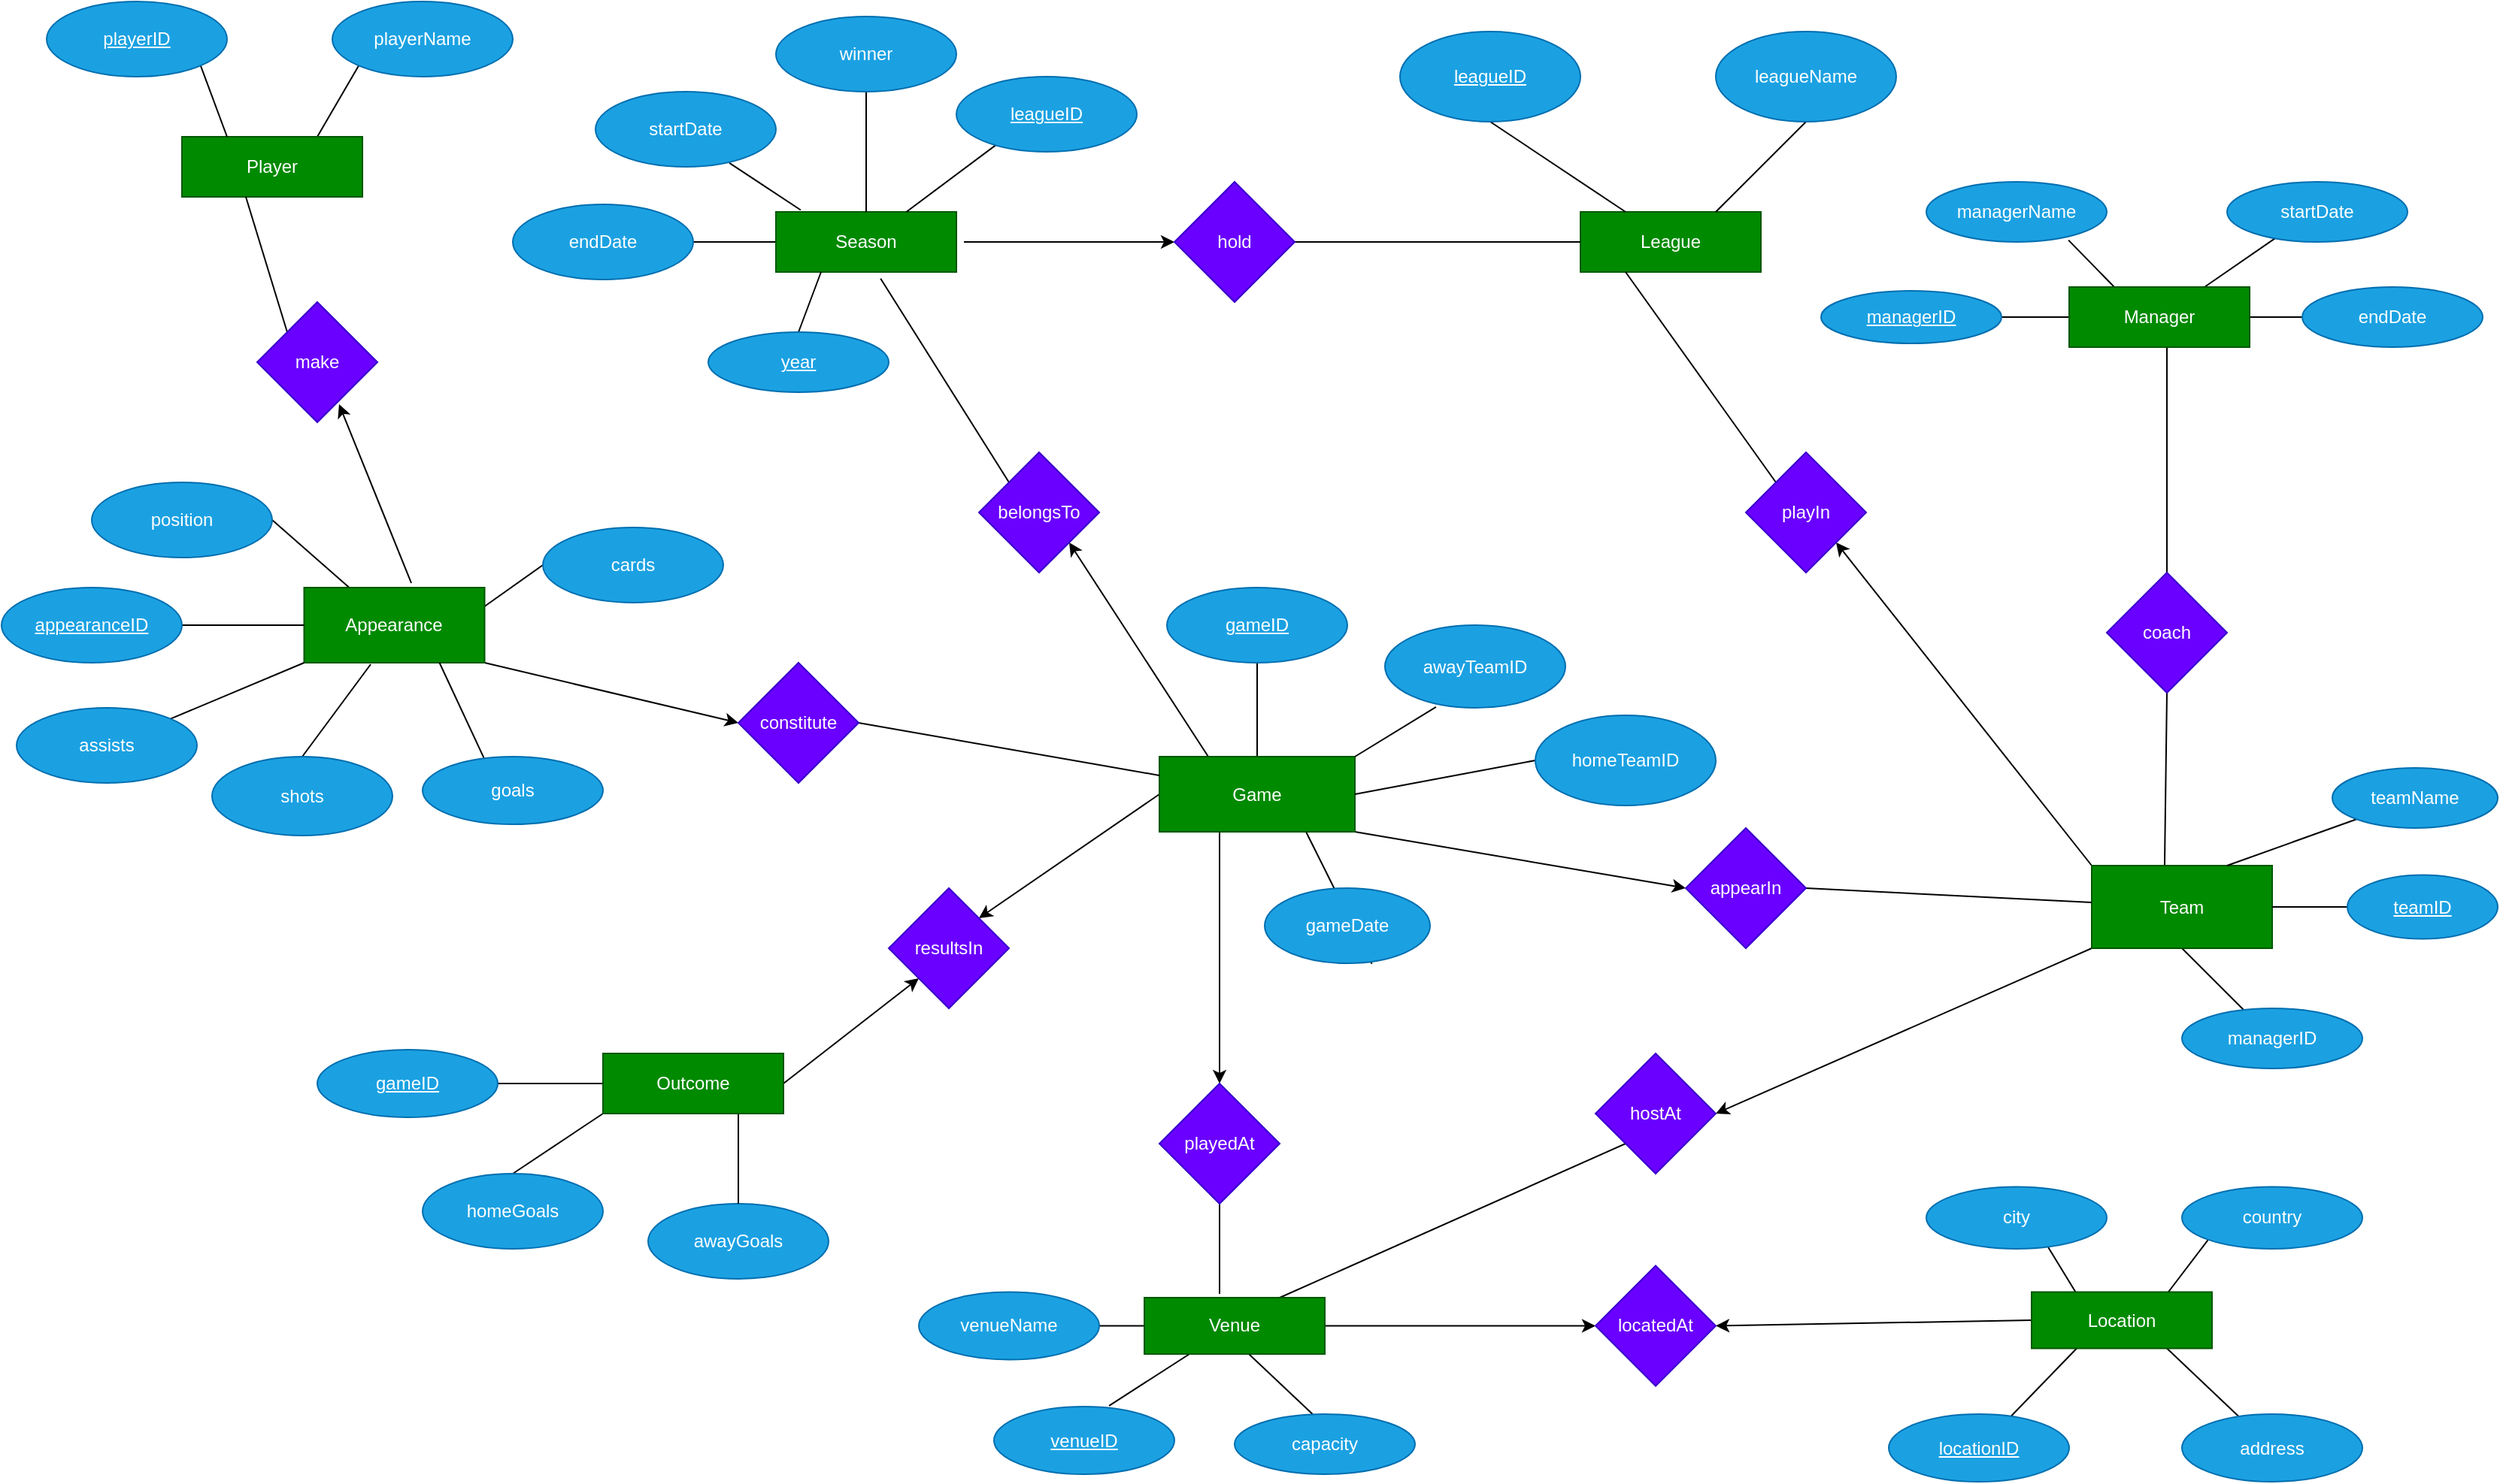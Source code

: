 <mxfile>
    <diagram id="piiMzi1ZAlSd88O1rmsM" name="Page-1">
        <mxGraphModel dx="1282" dy="627" grid="1" gridSize="10" guides="1" tooltips="1" connect="1" arrows="1" fold="1" page="1" pageScale="1" pageWidth="850" pageHeight="1100" math="0" shadow="0">
            <root>
                <mxCell id="0"/>
                <mxCell id="1" parent="0"/>
                <mxCell id="107" style="edgeStyle=none;html=1;exitX=0;exitY=0;exitDx=0;exitDy=0;entryX=1;entryY=1;entryDx=0;entryDy=0;startArrow=none;startFill=0;endArrow=classic;endFill=1;" parent="1" source="6" target="106" edge="1">
                    <mxGeometry relative="1" as="geometry"/>
                </mxCell>
                <mxCell id="235" style="edgeStyle=none;html=1;exitX=0;exitY=1;exitDx=0;exitDy=0;entryX=1;entryY=0.5;entryDx=0;entryDy=0;endArrow=classic;endFill=1;" parent="1" source="6" target="223" edge="1">
                    <mxGeometry relative="1" as="geometry"/>
                </mxCell>
                <mxCell id="259" style="edgeStyle=none;html=1;entryX=0.5;entryY=1;entryDx=0;entryDy=0;endArrow=none;endFill=0;exitX=0.404;exitY=-0.009;exitDx=0;exitDy=0;exitPerimeter=0;" parent="1" source="6" target="256" edge="1">
                    <mxGeometry relative="1" as="geometry">
                        <mxPoint x="640" y="640" as="sourcePoint"/>
                    </mxGeometry>
                </mxCell>
                <mxCell id="261" style="edgeStyle=none;html=1;exitX=0.5;exitY=1;exitDx=0;exitDy=0;endArrow=none;endFill=0;" parent="1" source="6" target="260" edge="1">
                    <mxGeometry relative="1" as="geometry"/>
                </mxCell>
                <mxCell id="6" value="Team" style="rounded=0;whiteSpace=wrap;html=1;fillColor=#008a00;fontColor=#ffffff;strokeColor=#005700;" parent="1" vertex="1">
                    <mxGeometry x="570" y="645" width="120" height="55" as="geometry"/>
                </mxCell>
                <mxCell id="34" style="edgeStyle=none;html=1;exitX=0;exitY=0.5;exitDx=0;exitDy=0;endArrow=none;endFill=0;" parent="1" source="7" target="6" edge="1">
                    <mxGeometry relative="1" as="geometry">
                        <mxPoint x="700" y="675" as="targetPoint"/>
                    </mxGeometry>
                </mxCell>
                <mxCell id="7" value="&lt;u&gt;teamID&lt;/u&gt;" style="ellipse;whiteSpace=wrap;html=1;fillColor=#1ba1e2;fontColor=#ffffff;strokeColor=#006EAF;" parent="1" vertex="1">
                    <mxGeometry x="740" y="651.25" width="100" height="42.5" as="geometry"/>
                </mxCell>
                <mxCell id="33" style="edgeStyle=none;html=1;exitX=0;exitY=1;exitDx=0;exitDy=0;entryX=0.75;entryY=0;entryDx=0;entryDy=0;endArrow=none;endFill=0;" parent="1" source="10" target="6" edge="1">
                    <mxGeometry relative="1" as="geometry"/>
                </mxCell>
                <mxCell id="10" value="teamName" style="ellipse;whiteSpace=wrap;html=1;fillColor=#1ba1e2;fontColor=#ffffff;strokeColor=#006EAF;" parent="1" vertex="1">
                    <mxGeometry x="730" y="580" width="110" height="40" as="geometry"/>
                </mxCell>
                <mxCell id="25" style="edgeStyle=none;html=1;entryX=0.5;entryY=1;entryDx=0;entryDy=0;endArrow=none;endFill=0;exitX=0.5;exitY=0;exitDx=0;exitDy=0;" parent="1" source="16" target="17" edge="1">
                    <mxGeometry relative="1" as="geometry">
                        <mxPoint y="590" as="sourcePoint"/>
                    </mxGeometry>
                </mxCell>
                <mxCell id="32" style="edgeStyle=none;html=1;endArrow=none;endFill=0;exitX=0.75;exitY=1;exitDx=0;exitDy=0;entryX=0.648;entryY=1.007;entryDx=0;entryDy=0;entryPerimeter=0;" parent="1" source="16" target="20" edge="1">
                    <mxGeometry relative="1" as="geometry">
                        <mxPoint x="10" y="500" as="sourcePoint"/>
                    </mxGeometry>
                </mxCell>
                <mxCell id="110" style="edgeStyle=none;html=1;exitX=0.25;exitY=0;exitDx=0;exitDy=0;entryX=1;entryY=1;entryDx=0;entryDy=0;startArrow=none;startFill=0;endArrow=classic;endFill=1;" parent="1" source="16" target="109" edge="1">
                    <mxGeometry relative="1" as="geometry"/>
                </mxCell>
                <mxCell id="180" style="edgeStyle=none;html=1;exitX=1;exitY=1;exitDx=0;exitDy=0;entryX=0;entryY=0.5;entryDx=0;entryDy=0;startArrow=none;startFill=0;endArrow=classic;endFill=1;" parent="1" source="16" target="139" edge="1">
                    <mxGeometry relative="1" as="geometry"/>
                </mxCell>
                <mxCell id="237" style="edgeStyle=none;html=1;endArrow=classic;endFill=1;" parent="1" target="229" edge="1">
                    <mxGeometry relative="1" as="geometry">
                        <mxPoint x="-10" y="620" as="sourcePoint"/>
                    </mxGeometry>
                </mxCell>
                <mxCell id="240" style="edgeStyle=none;html=1;exitX=0;exitY=0.5;exitDx=0;exitDy=0;entryX=1;entryY=0;entryDx=0;entryDy=0;endArrow=classic;endFill=1;" parent="1" source="16" target="239" edge="1">
                    <mxGeometry relative="1" as="geometry"/>
                </mxCell>
                <mxCell id="16" value="Game" style="rounded=0;whiteSpace=wrap;html=1;fillColor=#008a00;fontColor=#ffffff;strokeColor=#005700;" parent="1" vertex="1">
                    <mxGeometry x="-50" y="572.5" width="130" height="50" as="geometry"/>
                </mxCell>
                <mxCell id="17" value="&lt;u&gt;gameID&lt;/u&gt;" style="ellipse;whiteSpace=wrap;html=1;fillColor=#1ba1e2;fontColor=#ffffff;strokeColor=#006EAF;" parent="1" vertex="1">
                    <mxGeometry x="-45" y="460" width="120" height="50" as="geometry"/>
                </mxCell>
                <mxCell id="20" value="gameDate" style="ellipse;whiteSpace=wrap;html=1;fillColor=#1ba1e2;fontColor=#ffffff;strokeColor=#006EAF;" parent="1" vertex="1">
                    <mxGeometry x="20" y="660" width="110" height="50" as="geometry"/>
                </mxCell>
                <mxCell id="175" style="edgeStyle=none;html=1;exitX=0;exitY=0.5;exitDx=0;exitDy=0;entryX=1;entryY=0.5;entryDx=0;entryDy=0;startArrow=none;startFill=0;endArrow=none;endFill=0;" parent="1" source="21" target="16" edge="1">
                    <mxGeometry relative="1" as="geometry">
                        <mxPoint x="420" y="590" as="targetPoint"/>
                    </mxGeometry>
                </mxCell>
                <mxCell id="21" value="homeTeamID" style="ellipse;whiteSpace=wrap;html=1;fillColor=#1ba1e2;fontColor=#ffffff;strokeColor=#006EAF;" parent="1" vertex="1">
                    <mxGeometry x="200" y="545" width="120" height="60" as="geometry"/>
                </mxCell>
                <mxCell id="174" style="edgeStyle=none;html=1;exitX=0.283;exitY=0.99;exitDx=0;exitDy=0;entryX=1;entryY=0;entryDx=0;entryDy=0;startArrow=none;startFill=0;endArrow=none;endFill=0;exitPerimeter=0;" parent="1" source="22" target="16" edge="1">
                    <mxGeometry relative="1" as="geometry">
                        <mxPoint x="360" y="590" as="targetPoint"/>
                    </mxGeometry>
                </mxCell>
                <mxCell id="22" value="awayTeamID" style="ellipse;whiteSpace=wrap;html=1;fillColor=#1ba1e2;fontColor=#ffffff;strokeColor=#006EAF;" parent="1" vertex="1">
                    <mxGeometry x="100" y="485" width="120" height="55" as="geometry"/>
                </mxCell>
                <mxCell id="24" value="awayGoals" style="ellipse;whiteSpace=wrap;html=1;fillColor=#1ba1e2;fontColor=#ffffff;strokeColor=#006EAF;" parent="1" vertex="1">
                    <mxGeometry x="-390" y="870" width="120" height="50" as="geometry"/>
                </mxCell>
                <mxCell id="35" value="League" style="rounded=0;whiteSpace=wrap;html=1;fillColor=#008a00;fontColor=#ffffff;strokeColor=#005700;" parent="1" vertex="1">
                    <mxGeometry x="230" y="210" width="120" height="40" as="geometry"/>
                </mxCell>
                <mxCell id="39" style="edgeStyle=none;html=1;exitX=0.5;exitY=1;exitDx=0;exitDy=0;entryX=0.25;entryY=0;entryDx=0;entryDy=0;endArrow=none;endFill=0;" parent="1" source="36" target="35" edge="1">
                    <mxGeometry relative="1" as="geometry"/>
                </mxCell>
                <mxCell id="36" value="&lt;u&gt;leagueID&lt;/u&gt;" style="ellipse;whiteSpace=wrap;html=1;fillColor=#1ba1e2;fontColor=#ffffff;strokeColor=#006EAF;" parent="1" vertex="1">
                    <mxGeometry x="110" y="90" width="120" height="60" as="geometry"/>
                </mxCell>
                <mxCell id="38" style="edgeStyle=none;html=1;exitX=0.5;exitY=1;exitDx=0;exitDy=0;entryX=0.75;entryY=0;entryDx=0;entryDy=0;endArrow=none;endFill=0;" parent="1" source="37" target="35" edge="1">
                    <mxGeometry relative="1" as="geometry"/>
                </mxCell>
                <mxCell id="37" value="leagueName" style="ellipse;whiteSpace=wrap;html=1;fillColor=#1ba1e2;fontColor=#ffffff;strokeColor=#006EAF;" parent="1" vertex="1">
                    <mxGeometry x="320" y="90" width="120" height="60" as="geometry"/>
                </mxCell>
                <mxCell id="252" style="edgeStyle=none;html=1;exitX=0.75;exitY=0;exitDx=0;exitDy=0;entryX=0;entryY=1;entryDx=0;entryDy=0;endArrow=none;endFill=0;" parent="1" source="40" target="44" edge="1">
                    <mxGeometry relative="1" as="geometry"/>
                </mxCell>
                <mxCell id="40" value="Player" style="whiteSpace=wrap;html=1;fillColor=#008a00;fontColor=#ffffff;strokeColor=#005700;" parent="1" vertex="1">
                    <mxGeometry x="-700" y="160" width="120" height="40" as="geometry"/>
                </mxCell>
                <mxCell id="45" style="edgeStyle=none;html=1;exitX=1;exitY=1;exitDx=0;exitDy=0;entryX=0.25;entryY=0;entryDx=0;entryDy=0;endArrow=none;endFill=0;" parent="1" source="43" target="40" edge="1">
                    <mxGeometry relative="1" as="geometry"/>
                </mxCell>
                <mxCell id="43" value="&lt;u&gt;playerID&lt;/u&gt;" style="ellipse;whiteSpace=wrap;html=1;fillColor=#1ba1e2;fontColor=#ffffff;strokeColor=#006EAF;" parent="1" vertex="1">
                    <mxGeometry x="-790" y="70" width="120" height="50" as="geometry"/>
                </mxCell>
                <mxCell id="44" value="playerName" style="ellipse;whiteSpace=wrap;html=1;fillColor=#1ba1e2;fontColor=#ffffff;strokeColor=#006EAF;" parent="1" vertex="1">
                    <mxGeometry x="-600" y="70" width="120" height="50" as="geometry"/>
                </mxCell>
                <mxCell id="64" style="edgeStyle=none;html=1;exitX=0.25;exitY=0;exitDx=0;exitDy=0;entryX=1;entryY=0.5;entryDx=0;entryDy=0;endArrow=none;endFill=0;" parent="1" source="47" target="63" edge="1">
                    <mxGeometry relative="1" as="geometry"/>
                </mxCell>
                <mxCell id="114" style="edgeStyle=none;html=1;exitX=0.594;exitY=-0.06;exitDx=0;exitDy=0;startArrow=none;startFill=0;endArrow=classic;endFill=1;entryX=0.681;entryY=0.85;entryDx=0;entryDy=0;entryPerimeter=0;exitPerimeter=0;" parent="1" source="47" target="113" edge="1">
                    <mxGeometry relative="1" as="geometry">
                        <mxPoint x="-600" y="330" as="targetPoint"/>
                    </mxGeometry>
                </mxCell>
                <mxCell id="136" style="edgeStyle=none;html=1;exitX=1;exitY=1;exitDx=0;exitDy=0;entryX=0;entryY=0.5;entryDx=0;entryDy=0;startArrow=none;startFill=0;endArrow=classic;endFill=1;" parent="1" source="47" target="132" edge="1">
                    <mxGeometry relative="1" as="geometry"/>
                </mxCell>
                <mxCell id="159" style="edgeStyle=none;html=1;exitX=1;exitY=0.25;exitDx=0;exitDy=0;entryX=0;entryY=0.5;entryDx=0;entryDy=0;startArrow=none;startFill=0;endArrow=none;endFill=0;" parent="1" source="47" target="67" edge="1">
                    <mxGeometry relative="1" as="geometry"/>
                </mxCell>
                <mxCell id="47" value="Appearance" style="whiteSpace=wrap;html=1;fillColor=#008a00;fontColor=#ffffff;strokeColor=#005700;" parent="1" vertex="1">
                    <mxGeometry x="-618.75" y="460" width="120" height="50" as="geometry"/>
                </mxCell>
                <mxCell id="155" style="edgeStyle=none;html=1;exitX=1;exitY=0;exitDx=0;exitDy=0;entryX=0;entryY=1;entryDx=0;entryDy=0;startArrow=none;startFill=0;endArrow=none;endFill=0;" parent="1" source="58" target="47" edge="1">
                    <mxGeometry relative="1" as="geometry"/>
                </mxCell>
                <mxCell id="58" value="assists" style="ellipse;whiteSpace=wrap;html=1;fillColor=#1ba1e2;fontColor=#ffffff;strokeColor=#006EAF;" parent="1" vertex="1">
                    <mxGeometry x="-810" y="540" width="120" height="50" as="geometry"/>
                </mxCell>
                <mxCell id="63" value="position" style="ellipse;whiteSpace=wrap;html=1;fillColor=#1ba1e2;fontColor=#ffffff;strokeColor=#006EAF;" parent="1" vertex="1">
                    <mxGeometry x="-760" y="390" width="120" height="50" as="geometry"/>
                </mxCell>
                <mxCell id="67" value="cards" style="ellipse;whiteSpace=wrap;html=1;fillColor=#1ba1e2;fontColor=#ffffff;strokeColor=#006EAF;" parent="1" vertex="1">
                    <mxGeometry x="-460" y="420" width="120" height="50" as="geometry"/>
                </mxCell>
                <mxCell id="172" style="edgeStyle=none;html=1;entryX=0;entryY=0.5;entryDx=0;entryDy=0;startArrow=none;startFill=0;endArrow=classic;endFill=1;" parent="1" target="143" edge="1">
                    <mxGeometry relative="1" as="geometry">
                        <mxPoint x="-180" y="230" as="sourcePoint"/>
                    </mxGeometry>
                </mxCell>
                <mxCell id="249" style="edgeStyle=none;html=1;exitX=0.137;exitY=-0.031;exitDx=0;exitDy=0;entryX=0.742;entryY=0.948;entryDx=0;entryDy=0;entryPerimeter=0;endArrow=none;endFill=0;exitPerimeter=0;" parent="1" source="73" target="247" edge="1">
                    <mxGeometry relative="1" as="geometry"/>
                </mxCell>
                <mxCell id="250" style="edgeStyle=none;html=1;exitX=0;exitY=0.5;exitDx=0;exitDy=0;entryX=1;entryY=0.5;entryDx=0;entryDy=0;endArrow=none;endFill=0;" parent="1" source="73" target="248" edge="1">
                    <mxGeometry relative="1" as="geometry"/>
                </mxCell>
                <mxCell id="73" value="Season" style="whiteSpace=wrap;html=1;fillColor=#008a00;fontColor=#ffffff;strokeColor=#005700;" parent="1" vertex="1">
                    <mxGeometry x="-305" y="210" width="120" height="40" as="geometry"/>
                </mxCell>
                <mxCell id="76" style="edgeStyle=none;html=1;exitX=0.5;exitY=1;exitDx=0;exitDy=0;endArrow=none;endFill=0;entryX=0.5;entryY=0;entryDx=0;entryDy=0;" parent="1" source="168" target="73" edge="1">
                    <mxGeometry relative="1" as="geometry">
                        <mxPoint x="-365" y="190" as="sourcePoint"/>
                    </mxGeometry>
                </mxCell>
                <mxCell id="156" style="edgeStyle=none;html=1;exitX=0.5;exitY=0;exitDx=0;exitDy=0;entryX=0.369;entryY=1.02;entryDx=0;entryDy=0;startArrow=none;startFill=0;endArrow=none;endFill=0;entryPerimeter=0;" parent="1" source="90" target="47" edge="1">
                    <mxGeometry relative="1" as="geometry"/>
                </mxCell>
                <mxCell id="90" value="shots" style="ellipse;whiteSpace=wrap;html=1;fillColor=#1ba1e2;fontColor=#ffffff;strokeColor=#006EAF;" parent="1" vertex="1">
                    <mxGeometry x="-680" y="572.5" width="120" height="52.5" as="geometry"/>
                </mxCell>
                <mxCell id="158" style="edgeStyle=none;html=1;entryX=0.75;entryY=1;entryDx=0;entryDy=0;startArrow=none;startFill=0;endArrow=none;endFill=0;exitX=0.348;exitY=0.065;exitDx=0;exitDy=0;exitPerimeter=0;" parent="1" source="92" target="47" edge="1">
                    <mxGeometry relative="1" as="geometry">
                        <mxPoint x="-470" y="570" as="sourcePoint"/>
                    </mxGeometry>
                </mxCell>
                <mxCell id="92" value="goals" style="ellipse;whiteSpace=wrap;html=1;fillColor=#1ba1e2;fontColor=#ffffff;strokeColor=#006EAF;" parent="1" vertex="1">
                    <mxGeometry x="-540" y="572.5" width="120" height="45" as="geometry"/>
                </mxCell>
                <mxCell id="108" style="edgeStyle=none;html=1;exitX=0;exitY=0;exitDx=0;exitDy=0;entryX=0.25;entryY=1;entryDx=0;entryDy=0;startArrow=none;startFill=0;endArrow=none;endFill=0;" parent="1" source="106" target="35" edge="1">
                    <mxGeometry relative="1" as="geometry"/>
                </mxCell>
                <mxCell id="106" value="playIn" style="rhombus;whiteSpace=wrap;html=1;fillColor=#6a00ff;fontColor=#ffffff;strokeColor=#3700CC;" parent="1" vertex="1">
                    <mxGeometry x="340" y="370" width="80" height="80" as="geometry"/>
                </mxCell>
                <mxCell id="112" style="edgeStyle=none;html=1;exitX=0.5;exitY=0;exitDx=0;exitDy=0;startArrow=none;startFill=0;endArrow=none;endFill=0;entryX=0.25;entryY=1;entryDx=0;entryDy=0;" parent="1" source="85" target="73" edge="1">
                    <mxGeometry relative="1" as="geometry">
                        <mxPoint x="-280" y="240" as="targetPoint"/>
                    </mxGeometry>
                </mxCell>
                <mxCell id="273" style="edgeStyle=none;html=1;exitX=0;exitY=0;exitDx=0;exitDy=0;entryX=0.58;entryY=1.109;entryDx=0;entryDy=0;entryPerimeter=0;endArrow=none;endFill=0;" parent="1" source="109" target="73" edge="1">
                    <mxGeometry relative="1" as="geometry"/>
                </mxCell>
                <mxCell id="109" value="belongsTo" style="rhombus;whiteSpace=wrap;html=1;fillColor=#6a00ff;fontColor=#ffffff;strokeColor=#3700CC;" parent="1" vertex="1">
                    <mxGeometry x="-170" y="370" width="80" height="80" as="geometry"/>
                </mxCell>
                <mxCell id="115" style="edgeStyle=none;html=1;exitX=0;exitY=0;exitDx=0;exitDy=0;entryX=0.354;entryY=1;entryDx=0;entryDy=0;startArrow=none;startFill=0;endArrow=none;endFill=0;entryPerimeter=0;" parent="1" source="113" target="40" edge="1">
                    <mxGeometry relative="1" as="geometry"/>
                </mxCell>
                <mxCell id="113" value="make" style="rhombus;whiteSpace=wrap;html=1;fillColor=#6a00ff;fontColor=#ffffff;strokeColor=#3700CC;" parent="1" vertex="1">
                    <mxGeometry x="-650" y="270" width="80" height="80" as="geometry"/>
                </mxCell>
                <mxCell id="135" style="edgeStyle=none;html=1;exitX=1;exitY=0.5;exitDx=0;exitDy=0;entryX=0;entryY=0.25;entryDx=0;entryDy=0;startArrow=none;startFill=0;endArrow=none;endFill=0;" parent="1" source="132" target="16" edge="1">
                    <mxGeometry relative="1" as="geometry"/>
                </mxCell>
                <mxCell id="132" value="constitute" style="rhombus;whiteSpace=wrap;html=1;fillColor=#6a00ff;fontColor=#ffffff;strokeColor=#3700CC;" parent="1" vertex="1">
                    <mxGeometry x="-330" y="510" width="80" height="80" as="geometry"/>
                </mxCell>
                <mxCell id="181" style="edgeStyle=none;html=1;exitX=1;exitY=0.5;exitDx=0;exitDy=0;startArrow=none;startFill=0;endArrow=none;endFill=0;" parent="1" source="139" target="6" edge="1">
                    <mxGeometry relative="1" as="geometry">
                        <mxPoint x="300" y="620" as="targetPoint"/>
                    </mxGeometry>
                </mxCell>
                <mxCell id="139" value="appearIn" style="rhombus;whiteSpace=wrap;html=1;fillColor=#6a00ff;fontColor=#ffffff;strokeColor=#3700CC;" parent="1" vertex="1">
                    <mxGeometry x="300" y="620" width="80" height="80" as="geometry"/>
                </mxCell>
                <mxCell id="171" style="edgeStyle=none;html=1;exitX=1;exitY=0.5;exitDx=0;exitDy=0;entryX=0;entryY=0.5;entryDx=0;entryDy=0;startArrow=none;startFill=0;endArrow=none;endFill=0;" parent="1" source="143" target="35" edge="1">
                    <mxGeometry relative="1" as="geometry"/>
                </mxCell>
                <mxCell id="143" value="hold" style="rhombus;whiteSpace=wrap;html=1;fillColor=#6a00ff;fontColor=#ffffff;strokeColor=#3700CC;" parent="1" vertex="1">
                    <mxGeometry x="-40" y="190" width="80" height="80" as="geometry"/>
                </mxCell>
                <mxCell id="150" style="edgeStyle=none;html=1;exitX=1;exitY=0.5;exitDx=0;exitDy=0;startArrow=none;startFill=0;endArrow=none;endFill=0;entryX=0;entryY=0.5;entryDx=0;entryDy=0;" parent="1" source="149" target="47" edge="1">
                    <mxGeometry relative="1" as="geometry">
                        <mxPoint x="-620" y="510" as="targetPoint"/>
                    </mxGeometry>
                </mxCell>
                <mxCell id="149" value="&lt;u&gt;appearanceID&lt;/u&gt;" style="ellipse;whiteSpace=wrap;html=1;fillColor=#1ba1e2;fontColor=#ffffff;strokeColor=#006EAF;" parent="1" vertex="1">
                    <mxGeometry x="-820" y="460" width="120" height="50" as="geometry"/>
                </mxCell>
                <mxCell id="168" value="winner" style="ellipse;whiteSpace=wrap;html=1;fillColor=#1ba1e2;fontColor=#ffffff;strokeColor=#006EAF;" parent="1" vertex="1">
                    <mxGeometry x="-305" y="80" width="120" height="50" as="geometry"/>
                </mxCell>
                <mxCell id="170" style="edgeStyle=none;html=1;exitX=0.221;exitY=0.906;exitDx=0;exitDy=0;startArrow=none;startFill=0;endArrow=none;endFill=0;exitPerimeter=0;" parent="1" source="169" target="73" edge="1">
                    <mxGeometry relative="1" as="geometry"/>
                </mxCell>
                <mxCell id="169" value="&lt;u&gt;leagueID&lt;/u&gt;" style="ellipse;whiteSpace=wrap;html=1;fillColor=#1ba1e2;fontColor=#ffffff;strokeColor=#006EAF;" parent="1" vertex="1">
                    <mxGeometry x="-185" y="120" width="120" height="50" as="geometry"/>
                </mxCell>
                <mxCell id="208" style="edgeStyle=none;html=1;entryX=0.675;entryY=0.973;entryDx=0;entryDy=0;endArrow=none;endFill=0;entryPerimeter=0;" parent="1" target="206" edge="1">
                    <mxGeometry relative="1" as="geometry">
                        <mxPoint x="560" y="930" as="sourcePoint"/>
                    </mxGeometry>
                </mxCell>
                <mxCell id="210" style="edgeStyle=none;html=1;exitX=0.25;exitY=1;exitDx=0;exitDy=0;entryX=0.668;entryY=0.059;entryDx=0;entryDy=0;entryPerimeter=0;endArrow=none;endFill=0;" parent="1" source="203" target="204" edge="1">
                    <mxGeometry relative="1" as="geometry"/>
                </mxCell>
                <mxCell id="232" style="edgeStyle=none;html=1;exitX=0;exitY=0.5;exitDx=0;exitDy=0;endArrow=classic;endFill=1;entryX=1;entryY=0.5;entryDx=0;entryDy=0;" parent="1" source="203" target="226" edge="1">
                    <mxGeometry relative="1" as="geometry">
                        <mxPoint x="320" y="948" as="targetPoint"/>
                    </mxGeometry>
                </mxCell>
                <mxCell id="275" style="edgeStyle=none;html=1;entryX=0;entryY=1;entryDx=0;entryDy=0;endArrow=none;endFill=0;" parent="1" target="274" edge="1">
                    <mxGeometry relative="1" as="geometry">
                        <mxPoint x="620" y="930" as="sourcePoint"/>
                    </mxGeometry>
                </mxCell>
                <mxCell id="277" style="edgeStyle=none;html=1;exitX=0.75;exitY=1;exitDx=0;exitDy=0;endArrow=none;endFill=0;" parent="1" source="203" target="276" edge="1">
                    <mxGeometry relative="1" as="geometry"/>
                </mxCell>
                <mxCell id="203" value="Location" style="rounded=0;whiteSpace=wrap;html=1;fillColor=#008a00;fontColor=#ffffff;strokeColor=#005700;" parent="1" vertex="1">
                    <mxGeometry x="530" y="928.75" width="120" height="37.5" as="geometry"/>
                </mxCell>
                <mxCell id="204" value="&lt;u&gt;locationID&lt;/u&gt;" style="ellipse;whiteSpace=wrap;html=1;fillColor=#1ba1e2;fontColor=#ffffff;strokeColor=#006EAF;" parent="1" vertex="1">
                    <mxGeometry x="435" y="1010" width="120" height="45" as="geometry"/>
                </mxCell>
                <mxCell id="206" value="city" style="ellipse;whiteSpace=wrap;html=1;fillColor=#1ba1e2;fontColor=#ffffff;strokeColor=#006EAF;" parent="1" vertex="1">
                    <mxGeometry x="460" y="858.75" width="120" height="41.25" as="geometry"/>
                </mxCell>
                <mxCell id="218" style="edgeStyle=none;html=1;exitX=0.25;exitY=1;exitDx=0;exitDy=0;entryX=0.638;entryY=-0.013;entryDx=0;entryDy=0;entryPerimeter=0;endArrow=none;endFill=0;" parent="1" source="216" target="217" edge="1">
                    <mxGeometry relative="1" as="geometry"/>
                </mxCell>
                <mxCell id="220" style="edgeStyle=none;html=1;exitX=0.579;exitY=1;exitDx=0;exitDy=0;entryX=0.432;entryY=0;entryDx=0;entryDy=0;entryPerimeter=0;endArrow=none;endFill=0;exitPerimeter=0;" parent="1" source="216" target="219" edge="1">
                    <mxGeometry relative="1" as="geometry"/>
                </mxCell>
                <mxCell id="222" style="edgeStyle=none;html=1;exitX=0;exitY=0.5;exitDx=0;exitDy=0;entryX=1;entryY=0.5;entryDx=0;entryDy=0;endArrow=none;endFill=0;" parent="1" source="216" target="221" edge="1">
                    <mxGeometry relative="1" as="geometry"/>
                </mxCell>
                <mxCell id="231" style="edgeStyle=none;html=1;exitX=1;exitY=0.5;exitDx=0;exitDy=0;entryX=0;entryY=0.5;entryDx=0;entryDy=0;endArrow=classic;endFill=1;" parent="1" source="216" target="226" edge="1">
                    <mxGeometry relative="1" as="geometry"/>
                </mxCell>
                <mxCell id="233" style="edgeStyle=none;html=1;exitX=0.75;exitY=0;exitDx=0;exitDy=0;entryX=0;entryY=1;entryDx=0;entryDy=0;endArrow=none;endFill=0;" parent="1" source="216" target="223" edge="1">
                    <mxGeometry relative="1" as="geometry">
                        <mxPoint x="310" y="830" as="targetPoint"/>
                    </mxGeometry>
                </mxCell>
                <mxCell id="236" style="edgeStyle=none;html=1;entryX=0.5;entryY=1;entryDx=0;entryDy=0;endArrow=none;endFill=0;" parent="1" target="229" edge="1">
                    <mxGeometry relative="1" as="geometry">
                        <mxPoint x="-10" y="930" as="sourcePoint"/>
                    </mxGeometry>
                </mxCell>
                <mxCell id="216" value="Venue" style="rounded=0;whiteSpace=wrap;html=1;fillColor=#008a00;fontColor=#ffffff;strokeColor=#005700;" parent="1" vertex="1">
                    <mxGeometry x="-60" y="932.5" width="120" height="37.5" as="geometry"/>
                </mxCell>
                <mxCell id="217" value="&lt;u&gt;venueID&lt;/u&gt;" style="ellipse;whiteSpace=wrap;html=1;fillColor=#1ba1e2;fontColor=#ffffff;strokeColor=#006EAF;" parent="1" vertex="1">
                    <mxGeometry x="-160" y="1005" width="120" height="45" as="geometry"/>
                </mxCell>
                <mxCell id="219" value="capacity" style="ellipse;whiteSpace=wrap;html=1;fillColor=#1ba1e2;fontColor=#ffffff;strokeColor=#006EAF;" parent="1" vertex="1">
                    <mxGeometry y="1010" width="120" height="40" as="geometry"/>
                </mxCell>
                <mxCell id="221" value="venueName" style="ellipse;whiteSpace=wrap;html=1;fillColor=#1ba1e2;fontColor=#ffffff;strokeColor=#006EAF;" parent="1" vertex="1">
                    <mxGeometry x="-210" y="928.75" width="120" height="45" as="geometry"/>
                </mxCell>
                <mxCell id="223" value="hostAt" style="rhombus;whiteSpace=wrap;html=1;fillColor=#6a00ff;fontColor=#ffffff;strokeColor=#3700CC;" parent="1" vertex="1">
                    <mxGeometry x="240" y="770" width="80" height="80" as="geometry"/>
                </mxCell>
                <mxCell id="226" value="locatedAt" style="rhombus;whiteSpace=wrap;html=1;fillColor=#6a00ff;fontColor=#ffffff;strokeColor=#3700CC;" parent="1" vertex="1">
                    <mxGeometry x="240" y="911.25" width="80" height="80" as="geometry"/>
                </mxCell>
                <mxCell id="229" value="playedAt" style="rhombus;whiteSpace=wrap;html=1;fillColor=#6a00ff;fontColor=#ffffff;strokeColor=#3700CC;" parent="1" vertex="1">
                    <mxGeometry x="-50" y="790" width="80" height="80" as="geometry"/>
                </mxCell>
                <mxCell id="241" style="edgeStyle=none;html=1;exitX=1;exitY=0.5;exitDx=0;exitDy=0;entryX=0;entryY=1;entryDx=0;entryDy=0;endArrow=classic;endFill=1;" parent="1" source="238" target="239" edge="1">
                    <mxGeometry relative="1" as="geometry"/>
                </mxCell>
                <mxCell id="243" style="edgeStyle=none;html=1;exitX=0;exitY=0.5;exitDx=0;exitDy=0;endArrow=none;endFill=0;" parent="1" source="238" target="242" edge="1">
                    <mxGeometry relative="1" as="geometry"/>
                </mxCell>
                <mxCell id="245" style="edgeStyle=none;html=1;exitX=0;exitY=1;exitDx=0;exitDy=0;entryX=0.5;entryY=0;entryDx=0;entryDy=0;endArrow=none;endFill=0;" parent="1" source="238" target="244" edge="1">
                    <mxGeometry relative="1" as="geometry"/>
                </mxCell>
                <mxCell id="246" style="edgeStyle=none;html=1;exitX=0.75;exitY=1;exitDx=0;exitDy=0;entryX=0.5;entryY=0;entryDx=0;entryDy=0;endArrow=none;endFill=0;" parent="1" source="238" target="24" edge="1">
                    <mxGeometry relative="1" as="geometry"/>
                </mxCell>
                <mxCell id="238" value="Outcome" style="rounded=0;whiteSpace=wrap;html=1;fillColor=#008a00;fontColor=#ffffff;strokeColor=#005700;" parent="1" vertex="1">
                    <mxGeometry x="-420" y="770" width="120" height="40" as="geometry"/>
                </mxCell>
                <mxCell id="239" value="resultsIn" style="rhombus;whiteSpace=wrap;html=1;fillColor=#6a00ff;fontColor=#ffffff;strokeColor=#3700CC;" parent="1" vertex="1">
                    <mxGeometry x="-230" y="660" width="80" height="80" as="geometry"/>
                </mxCell>
                <mxCell id="242" value="&lt;u&gt;gameID&lt;/u&gt;" style="ellipse;whiteSpace=wrap;html=1;fillColor=#1ba1e2;fontColor=#ffffff;strokeColor=#006EAF;" parent="1" vertex="1">
                    <mxGeometry x="-610" y="767.5" width="120" height="45" as="geometry"/>
                </mxCell>
                <mxCell id="244" value="homeGoals" style="ellipse;whiteSpace=wrap;html=1;fillColor=#1ba1e2;fontColor=#ffffff;strokeColor=#006EAF;" parent="1" vertex="1">
                    <mxGeometry x="-540" y="850" width="120" height="50" as="geometry"/>
                </mxCell>
                <mxCell id="247" value="startDate" style="ellipse;whiteSpace=wrap;html=1;fillColor=#1ba1e2;fontColor=#ffffff;strokeColor=#006EAF;" parent="1" vertex="1">
                    <mxGeometry x="-425" y="130" width="120" height="50" as="geometry"/>
                </mxCell>
                <mxCell id="248" value="endDate" style="ellipse;whiteSpace=wrap;html=1;fillColor=#1ba1e2;fontColor=#ffffff;strokeColor=#006EAF;" parent="1" vertex="1">
                    <mxGeometry x="-480" y="205" width="120" height="50" as="geometry"/>
                </mxCell>
                <mxCell id="258" style="edgeStyle=none;html=1;entryX=0.5;entryY=0;entryDx=0;entryDy=0;endArrow=none;endFill=0;" parent="1" target="256" edge="1">
                    <mxGeometry relative="1" as="geometry">
                        <mxPoint x="620" y="300" as="sourcePoint"/>
                    </mxGeometry>
                </mxCell>
                <mxCell id="263" style="edgeStyle=none;html=1;exitX=0;exitY=0.5;exitDx=0;exitDy=0;entryX=1;entryY=0.5;entryDx=0;entryDy=0;endArrow=none;endFill=0;" parent="1" source="253" target="262" edge="1">
                    <mxGeometry relative="1" as="geometry"/>
                </mxCell>
                <mxCell id="265" style="edgeStyle=none;html=1;exitX=0.25;exitY=0;exitDx=0;exitDy=0;entryX=0.788;entryY=0.97;entryDx=0;entryDy=0;entryPerimeter=0;endArrow=none;endFill=0;" parent="1" source="253" target="264" edge="1">
                    <mxGeometry relative="1" as="geometry"/>
                </mxCell>
                <mxCell id="268" style="edgeStyle=none;html=1;exitX=0.75;exitY=0;exitDx=0;exitDy=0;entryX=0.271;entryY=0.93;entryDx=0;entryDy=0;entryPerimeter=0;endArrow=none;endFill=0;" parent="1" source="253" target="266" edge="1">
                    <mxGeometry relative="1" as="geometry"/>
                </mxCell>
                <mxCell id="269" style="edgeStyle=none;html=1;entryX=0;entryY=0.5;entryDx=0;entryDy=0;endArrow=none;endFill=0;" parent="1" source="253" target="267" edge="1">
                    <mxGeometry relative="1" as="geometry"/>
                </mxCell>
                <mxCell id="253" value="Manager" style="whiteSpace=wrap;html=1;fillColor=#008a00;fontColor=#ffffff;strokeColor=#005700;" parent="1" vertex="1">
                    <mxGeometry x="555" y="260" width="120" height="40" as="geometry"/>
                </mxCell>
                <mxCell id="256" value="coach" style="rhombus;whiteSpace=wrap;html=1;fillColor=#6a00ff;fontColor=#ffffff;strokeColor=#3700CC;" parent="1" vertex="1">
                    <mxGeometry x="580" y="450" width="80" height="80" as="geometry"/>
                </mxCell>
                <mxCell id="260" value="managerID" style="ellipse;whiteSpace=wrap;html=1;fillColor=#1ba1e2;fontColor=#ffffff;strokeColor=#006EAF;" parent="1" vertex="1">
                    <mxGeometry x="630" y="740" width="120" height="40" as="geometry"/>
                </mxCell>
                <mxCell id="262" value="&lt;u&gt;managerID&lt;/u&gt;" style="ellipse;whiteSpace=wrap;html=1;fillColor=#1ba1e2;fontColor=#ffffff;strokeColor=#006EAF;" parent="1" vertex="1">
                    <mxGeometry x="390" y="262.5" width="120" height="35" as="geometry"/>
                </mxCell>
                <mxCell id="264" value="managerName" style="ellipse;whiteSpace=wrap;html=1;fillColor=#1ba1e2;fontColor=#ffffff;strokeColor=#006EAF;" parent="1" vertex="1">
                    <mxGeometry x="460" y="190" width="120" height="40" as="geometry"/>
                </mxCell>
                <mxCell id="266" value="startDate" style="ellipse;whiteSpace=wrap;html=1;fillColor=#1ba1e2;fontColor=#ffffff;strokeColor=#006EAF;" parent="1" vertex="1">
                    <mxGeometry x="660" y="190" width="120" height="40" as="geometry"/>
                </mxCell>
                <mxCell id="267" value="endDate" style="ellipse;whiteSpace=wrap;html=1;fillColor=#1ba1e2;fontColor=#ffffff;strokeColor=#006EAF;" parent="1" vertex="1">
                    <mxGeometry x="710" y="260" width="120" height="40" as="geometry"/>
                </mxCell>
                <mxCell id="85" value="&lt;u&gt;year&lt;/u&gt;" style="ellipse;whiteSpace=wrap;html=1;fillColor=#1ba1e2;fontColor=#ffffff;strokeColor=#006EAF;" parent="1" vertex="1">
                    <mxGeometry x="-350" y="290" width="120" height="40" as="geometry"/>
                </mxCell>
                <mxCell id="274" value="country" style="ellipse;whiteSpace=wrap;html=1;fillColor=#1ba1e2;fontColor=#ffffff;strokeColor=#006EAF;" parent="1" vertex="1">
                    <mxGeometry x="630" y="858.75" width="120" height="41.25" as="geometry"/>
                </mxCell>
                <mxCell id="276" value="address" style="ellipse;whiteSpace=wrap;html=1;fillColor=#1ba1e2;fontColor=#ffffff;strokeColor=#006EAF;" parent="1" vertex="1">
                    <mxGeometry x="630" y="1010" width="120" height="45" as="geometry"/>
                </mxCell>
            </root>
        </mxGraphModel>
    </diagram>
</mxfile>